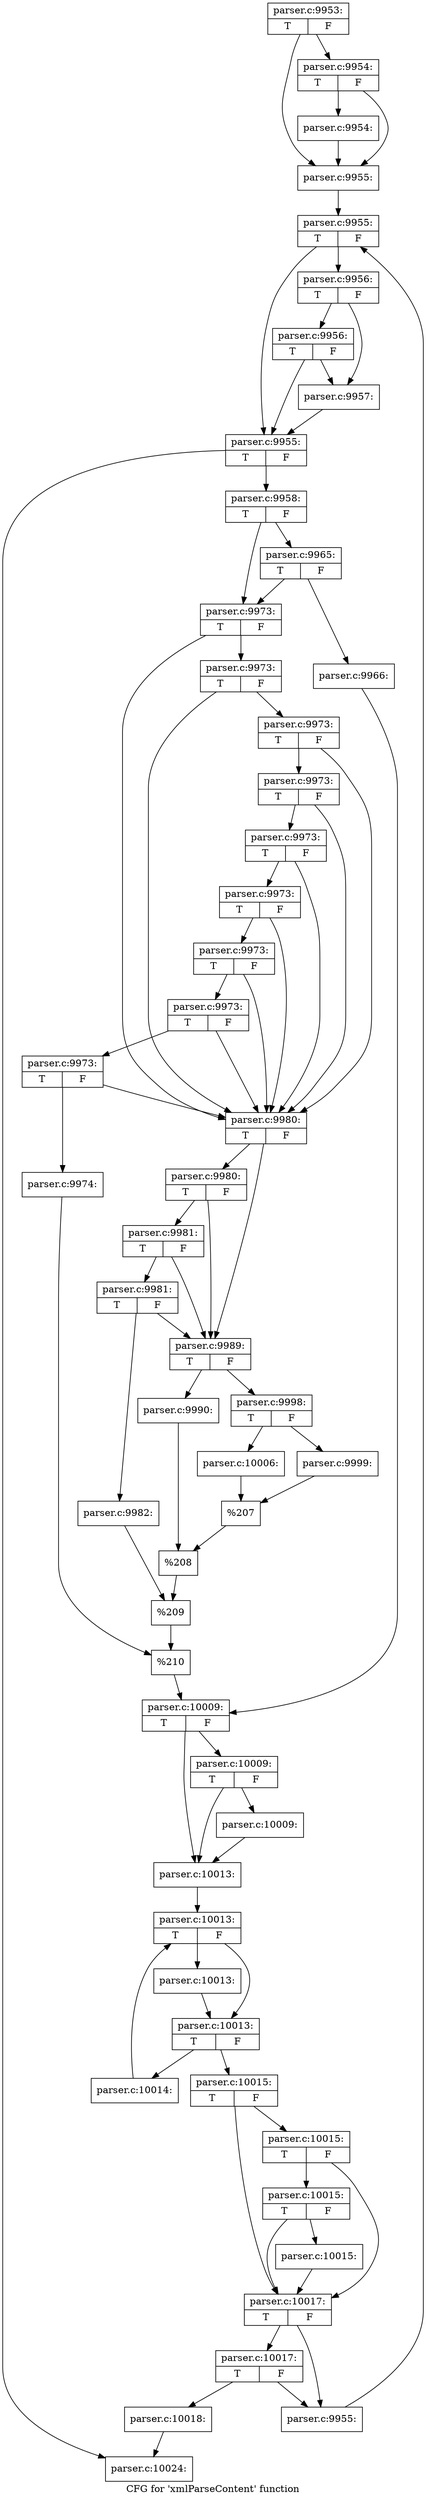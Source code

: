 digraph "CFG for 'xmlParseContent' function" {
	label="CFG for 'xmlParseContent' function";

	Node0x47917a0 [shape=record,label="{parser.c:9953:|{<s0>T|<s1>F}}"];
	Node0x47917a0 -> Node0x4791610;
	Node0x47917a0 -> Node0x47915c0;
	Node0x4791610 [shape=record,label="{parser.c:9954:|{<s0>T|<s1>F}}"];
	Node0x4791610 -> Node0x4791570;
	Node0x4791610 -> Node0x47915c0;
	Node0x4791570 [shape=record,label="{parser.c:9954:}"];
	Node0x4791570 -> Node0x47915c0;
	Node0x47915c0 [shape=record,label="{parser.c:9955:}"];
	Node0x47915c0 -> Node0x47927e0;
	Node0x47927e0 [shape=record,label="{parser.c:9955:|{<s0>T|<s1>F}}"];
	Node0x47927e0 -> Node0x4792b20;
	Node0x47927e0 -> Node0x4792a80;
	Node0x4792b20 [shape=record,label="{parser.c:9956:|{<s0>T|<s1>F}}"];
	Node0x4792b20 -> Node0x4792ad0;
	Node0x4792b20 -> Node0x4793040;
	Node0x4793040 [shape=record,label="{parser.c:9956:|{<s0>T|<s1>F}}"];
	Node0x4793040 -> Node0x4792ad0;
	Node0x4793040 -> Node0x4792a80;
	Node0x4792ad0 [shape=record,label="{parser.c:9957:}"];
	Node0x4792ad0 -> Node0x4792a80;
	Node0x4792a80 [shape=record,label="{parser.c:9955:|{<s0>T|<s1>F}}"];
	Node0x4792a80 -> Node0x4793a50;
	Node0x4792a80 -> Node0x4792a00;
	Node0x4793a50 [shape=record,label="{parser.c:9958:|{<s0>T|<s1>F}}"];
	Node0x4793a50 -> Node0x4795390;
	Node0x4793a50 -> Node0x4795340;
	Node0x4795390 [shape=record,label="{parser.c:9965:|{<s0>T|<s1>F}}"];
	Node0x4795390 -> Node0x47952a0;
	Node0x4795390 -> Node0x4795340;
	Node0x47952a0 [shape=record,label="{parser.c:9966:}"];
	Node0x47952a0 -> Node0x47952f0;
	Node0x4795340 [shape=record,label="{parser.c:9973:|{<s0>T|<s1>F}}"];
	Node0x4795340 -> Node0x47960f0;
	Node0x4795340 -> Node0x4795e40;
	Node0x47960f0 [shape=record,label="{parser.c:9973:|{<s0>T|<s1>F}}"];
	Node0x47960f0 -> Node0x47960a0;
	Node0x47960f0 -> Node0x4795e40;
	Node0x47960a0 [shape=record,label="{parser.c:9973:|{<s0>T|<s1>F}}"];
	Node0x47960a0 -> Node0x4796050;
	Node0x47960a0 -> Node0x4795e40;
	Node0x4796050 [shape=record,label="{parser.c:9973:|{<s0>T|<s1>F}}"];
	Node0x4796050 -> Node0x4796000;
	Node0x4796050 -> Node0x4795e40;
	Node0x4796000 [shape=record,label="{parser.c:9973:|{<s0>T|<s1>F}}"];
	Node0x4796000 -> Node0x4795fb0;
	Node0x4796000 -> Node0x4795e40;
	Node0x4795fb0 [shape=record,label="{parser.c:9973:|{<s0>T|<s1>F}}"];
	Node0x4795fb0 -> Node0x4795f60;
	Node0x4795fb0 -> Node0x4795e40;
	Node0x4795f60 [shape=record,label="{parser.c:9973:|{<s0>T|<s1>F}}"];
	Node0x4795f60 -> Node0x4795f10;
	Node0x4795f60 -> Node0x4795e40;
	Node0x4795f10 [shape=record,label="{parser.c:9973:|{<s0>T|<s1>F}}"];
	Node0x4795f10 -> Node0x4795e90;
	Node0x4795f10 -> Node0x4795e40;
	Node0x4795e90 [shape=record,label="{parser.c:9973:|{<s0>T|<s1>F}}"];
	Node0x4795e90 -> Node0x4795da0;
	Node0x4795e90 -> Node0x4795e40;
	Node0x4795da0 [shape=record,label="{parser.c:9974:}"];
	Node0x4795da0 -> Node0x4795df0;
	Node0x4795e40 [shape=record,label="{parser.c:9980:|{<s0>T|<s1>F}}"];
	Node0x4795e40 -> Node0x4799180;
	Node0x4795e40 -> Node0x4799030;
	Node0x4799180 [shape=record,label="{parser.c:9980:|{<s0>T|<s1>F}}"];
	Node0x4799180 -> Node0x4799100;
	Node0x4799180 -> Node0x4799030;
	Node0x4799100 [shape=record,label="{parser.c:9981:|{<s0>T|<s1>F}}"];
	Node0x4799100 -> Node0x4799080;
	Node0x4799100 -> Node0x4799030;
	Node0x4799080 [shape=record,label="{parser.c:9981:|{<s0>T|<s1>F}}"];
	Node0x4799080 -> Node0x4798f90;
	Node0x4799080 -> Node0x4799030;
	Node0x4798f90 [shape=record,label="{parser.c:9982:}"];
	Node0x4798f90 -> Node0x4798fe0;
	Node0x4799030 [shape=record,label="{parser.c:9989:|{<s0>T|<s1>F}}"];
	Node0x4799030 -> Node0x479aa40;
	Node0x4799030 -> Node0x479aae0;
	Node0x479aa40 [shape=record,label="{parser.c:9990:}"];
	Node0x479aa40 -> Node0x479aa90;
	Node0x479aae0 [shape=record,label="{parser.c:9998:|{<s0>T|<s1>F}}"];
	Node0x479aae0 -> Node0x479b730;
	Node0x479aae0 -> Node0x479ba30;
	Node0x479b730 [shape=record,label="{parser.c:9999:}"];
	Node0x479b730 -> Node0x479b9e0;
	Node0x479ba30 [shape=record,label="{parser.c:10006:}"];
	Node0x479ba30 -> Node0x479b9e0;
	Node0x479b9e0 [shape=record,label="{%207}"];
	Node0x479b9e0 -> Node0x479aa90;
	Node0x479aa90 [shape=record,label="{%208}"];
	Node0x479aa90 -> Node0x4798fe0;
	Node0x4798fe0 [shape=record,label="{%209}"];
	Node0x4798fe0 -> Node0x4795df0;
	Node0x4795df0 [shape=record,label="{%210}"];
	Node0x4795df0 -> Node0x47952f0;
	Node0x47952f0 [shape=record,label="{parser.c:10009:|{<s0>T|<s1>F}}"];
	Node0x47952f0 -> Node0x479c300;
	Node0x47952f0 -> Node0x479c2b0;
	Node0x479c300 [shape=record,label="{parser.c:10009:|{<s0>T|<s1>F}}"];
	Node0x479c300 -> Node0x479c260;
	Node0x479c300 -> Node0x479c2b0;
	Node0x479c260 [shape=record,label="{parser.c:10009:}"];
	Node0x479c260 -> Node0x479c2b0;
	Node0x479c2b0 [shape=record,label="{parser.c:10013:}"];
	Node0x479c2b0 -> Node0x479ce80;
	Node0x479ce80 [shape=record,label="{parser.c:10013:|{<s0>T|<s1>F}}"];
	Node0x479ce80 -> Node0x479d130;
	Node0x479ce80 -> Node0x479d0e0;
	Node0x479d130 [shape=record,label="{parser.c:10013:}"];
	Node0x479d130 -> Node0x479d0e0;
	Node0x479d0e0 [shape=record,label="{parser.c:10013:|{<s0>T|<s1>F}}"];
	Node0x479d0e0 -> Node0x479d980;
	Node0x479d0e0 -> Node0x479d060;
	Node0x479d980 [shape=record,label="{parser.c:10014:}"];
	Node0x479d980 -> Node0x479ce80;
	Node0x479d060 [shape=record,label="{parser.c:10015:|{<s0>T|<s1>F}}"];
	Node0x479d060 -> Node0x479dd00;
	Node0x479d060 -> Node0x479dc30;
	Node0x479dd00 [shape=record,label="{parser.c:10015:|{<s0>T|<s1>F}}"];
	Node0x479dd00 -> Node0x479dc80;
	Node0x479dd00 -> Node0x479dc30;
	Node0x479dc80 [shape=record,label="{parser.c:10015:|{<s0>T|<s1>F}}"];
	Node0x479dc80 -> Node0x479dbe0;
	Node0x479dc80 -> Node0x479dc30;
	Node0x479dbe0 [shape=record,label="{parser.c:10015:}"];
	Node0x479dbe0 -> Node0x479dc30;
	Node0x479dc30 [shape=record,label="{parser.c:10017:|{<s0>T|<s1>F}}"];
	Node0x479dc30 -> Node0x479f030;
	Node0x479dc30 -> Node0x479efe0;
	Node0x479f030 [shape=record,label="{parser.c:10017:|{<s0>T|<s1>F}}"];
	Node0x479f030 -> Node0x479ef90;
	Node0x479f030 -> Node0x479efe0;
	Node0x479ef90 [shape=record,label="{parser.c:10018:}"];
	Node0x479ef90 -> Node0x4792a00;
	Node0x479efe0 [shape=record,label="{parser.c:9955:}"];
	Node0x479efe0 -> Node0x47927e0;
	Node0x4792a00 [shape=record,label="{parser.c:10024:}"];
}
